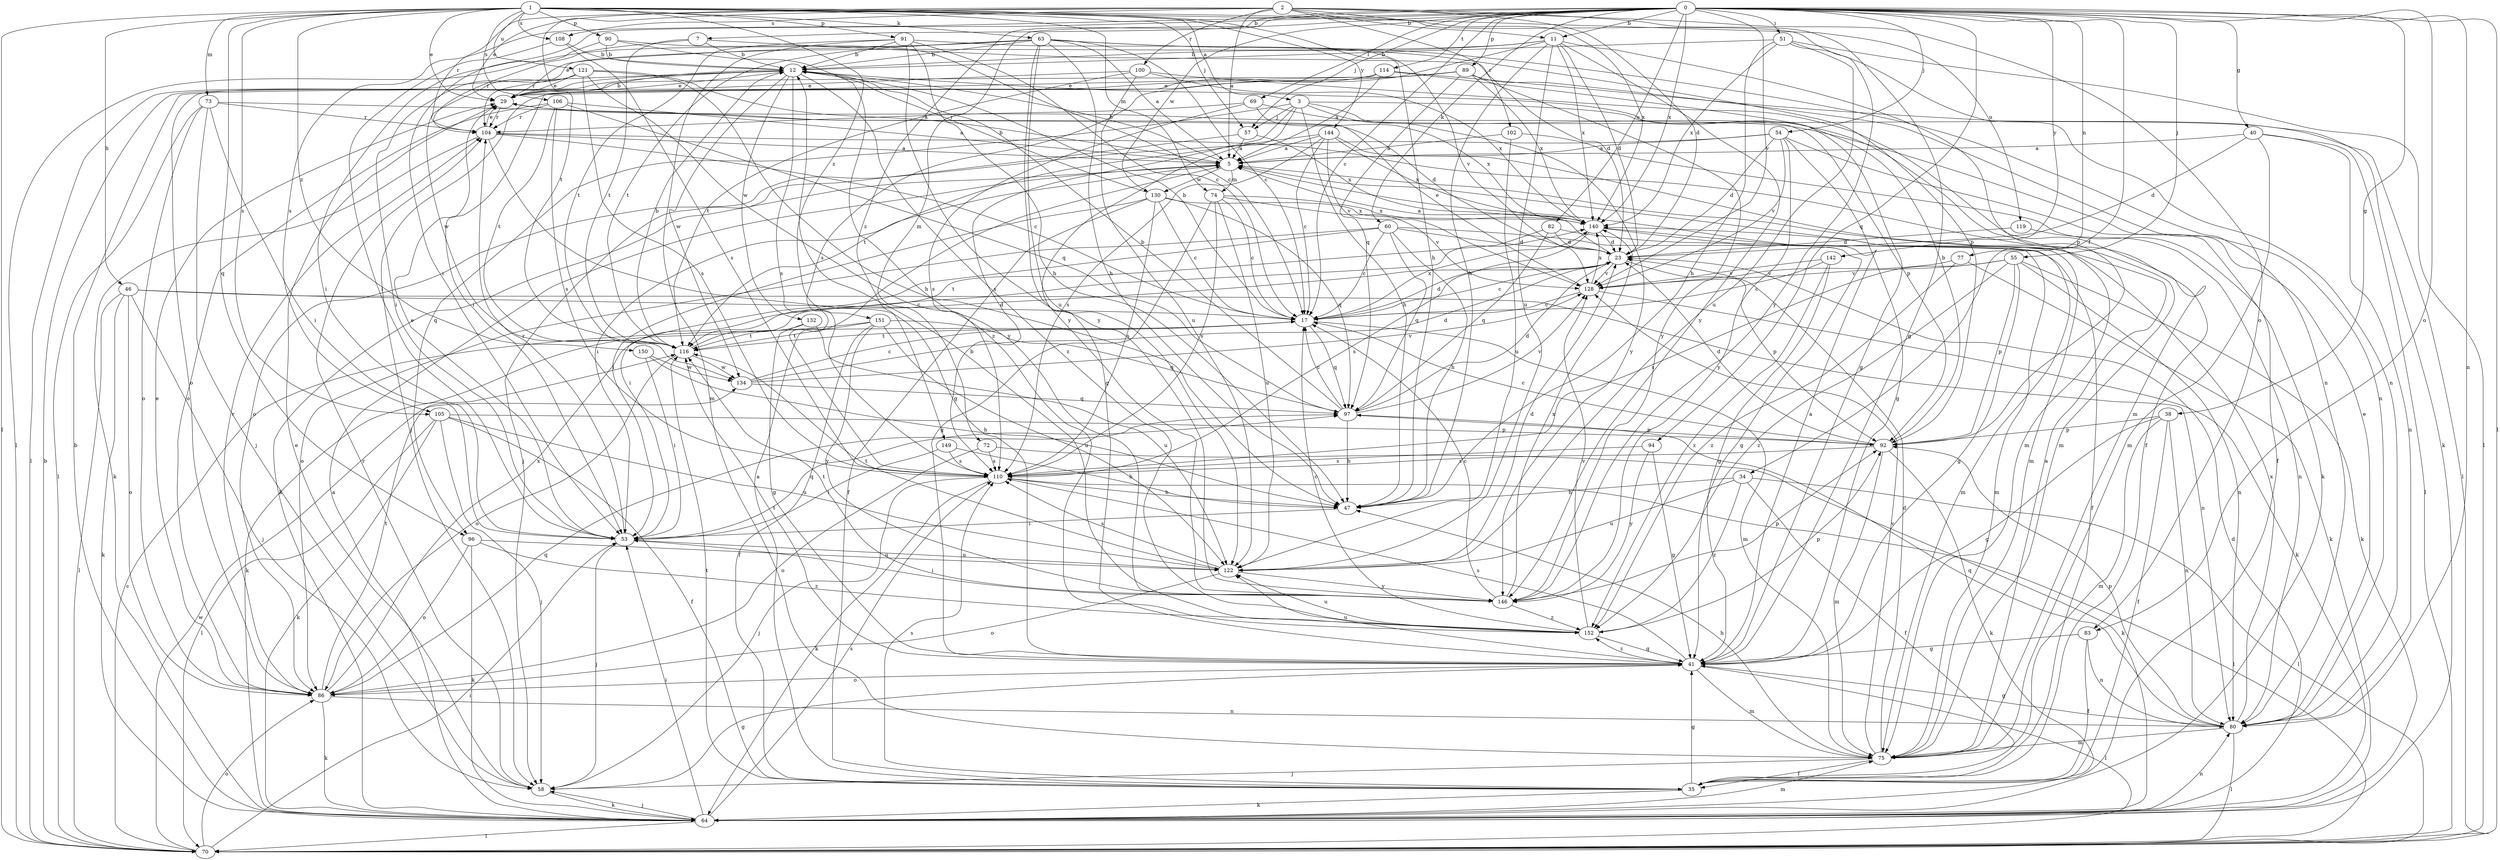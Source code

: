 strict digraph  {
0;
1;
2;
3;
5;
7;
11;
12;
17;
23;
29;
34;
35;
38;
40;
41;
46;
47;
51;
53;
54;
55;
57;
58;
60;
63;
64;
69;
70;
72;
73;
74;
75;
77;
80;
82;
83;
86;
89;
90;
91;
92;
94;
96;
97;
100;
102;
104;
105;
106;
108;
110;
114;
116;
119;
121;
122;
128;
130;
132;
134;
140;
142;
144;
146;
149;
150;
151;
152;
0 -> 7  [label=b];
0 -> 11  [label=b];
0 -> 17  [label=c];
0 -> 34  [label=f];
0 -> 38  [label=g];
0 -> 40  [label=g];
0 -> 51  [label=i];
0 -> 53  [label=i];
0 -> 54  [label=j];
0 -> 55  [label=j];
0 -> 57  [label=j];
0 -> 60  [label=k];
0 -> 69  [label=l];
0 -> 70  [label=l];
0 -> 72  [label=m];
0 -> 77  [label=n];
0 -> 80  [label=n];
0 -> 82  [label=o];
0 -> 83  [label=o];
0 -> 89  [label=p];
0 -> 94  [label=q];
0 -> 105  [label=s];
0 -> 114  [label=t];
0 -> 128  [label=v];
0 -> 130  [label=w];
0 -> 140  [label=x];
0 -> 142  [label=y];
0 -> 149  [label=z];
1 -> 3  [label=a];
1 -> 29  [label=e];
1 -> 46  [label=h];
1 -> 47  [label=h];
1 -> 57  [label=j];
1 -> 63  [label=k];
1 -> 70  [label=l];
1 -> 73  [label=m];
1 -> 74  [label=m];
1 -> 90  [label=p];
1 -> 91  [label=p];
1 -> 96  [label=q];
1 -> 105  [label=s];
1 -> 106  [label=s];
1 -> 108  [label=s];
1 -> 119  [label=u];
1 -> 121  [label=u];
1 -> 144  [label=y];
1 -> 146  [label=y];
1 -> 150  [label=z];
1 -> 151  [label=z];
2 -> 5  [label=a];
2 -> 11  [label=b];
2 -> 23  [label=d];
2 -> 29  [label=e];
2 -> 41  [label=g];
2 -> 83  [label=o];
2 -> 100  [label=r];
2 -> 102  [label=r];
2 -> 104  [label=r];
2 -> 108  [label=s];
2 -> 116  [label=t];
2 -> 140  [label=x];
3 -> 35  [label=f];
3 -> 41  [label=g];
3 -> 47  [label=h];
3 -> 57  [label=j];
3 -> 92  [label=p];
3 -> 96  [label=q];
3 -> 110  [label=s];
3 -> 146  [label=y];
5 -> 12  [label=b];
5 -> 53  [label=i];
5 -> 64  [label=k];
5 -> 74  [label=m];
5 -> 75  [label=m];
5 -> 130  [label=w];
7 -> 12  [label=b];
7 -> 23  [label=d];
7 -> 104  [label=r];
7 -> 116  [label=t];
11 -> 12  [label=b];
11 -> 23  [label=d];
11 -> 47  [label=h];
11 -> 92  [label=p];
11 -> 104  [label=r];
11 -> 110  [label=s];
11 -> 122  [label=u];
11 -> 140  [label=x];
11 -> 146  [label=y];
12 -> 29  [label=e];
12 -> 70  [label=l];
12 -> 110  [label=s];
12 -> 132  [label=w];
12 -> 134  [label=w];
12 -> 152  [label=z];
17 -> 12  [label=b];
17 -> 23  [label=d];
17 -> 75  [label=m];
17 -> 97  [label=q];
17 -> 116  [label=t];
17 -> 140  [label=x];
23 -> 5  [label=a];
23 -> 17  [label=c];
23 -> 92  [label=p];
23 -> 128  [label=v];
29 -> 12  [label=b];
29 -> 104  [label=r];
34 -> 35  [label=f];
34 -> 47  [label=h];
34 -> 70  [label=l];
34 -> 122  [label=u];
34 -> 152  [label=z];
35 -> 5  [label=a];
35 -> 41  [label=g];
35 -> 64  [label=k];
35 -> 110  [label=s];
35 -> 116  [label=t];
38 -> 35  [label=f];
38 -> 41  [label=g];
38 -> 75  [label=m];
38 -> 80  [label=n];
38 -> 92  [label=p];
40 -> 5  [label=a];
40 -> 23  [label=d];
40 -> 70  [label=l];
40 -> 75  [label=m];
40 -> 80  [label=n];
41 -> 5  [label=a];
41 -> 70  [label=l];
41 -> 75  [label=m];
41 -> 86  [label=o];
41 -> 110  [label=s];
41 -> 116  [label=t];
41 -> 122  [label=u];
41 -> 152  [label=z];
46 -> 17  [label=c];
46 -> 58  [label=j];
46 -> 64  [label=k];
46 -> 70  [label=l];
46 -> 80  [label=n];
46 -> 86  [label=o];
47 -> 53  [label=i];
51 -> 12  [label=b];
51 -> 47  [label=h];
51 -> 70  [label=l];
51 -> 80  [label=n];
51 -> 122  [label=u];
51 -> 140  [label=x];
53 -> 29  [label=e];
53 -> 58  [label=j];
53 -> 97  [label=q];
53 -> 104  [label=r];
53 -> 122  [label=u];
54 -> 5  [label=a];
54 -> 23  [label=d];
54 -> 35  [label=f];
54 -> 41  [label=g];
54 -> 86  [label=o];
54 -> 128  [label=v];
54 -> 146  [label=y];
55 -> 41  [label=g];
55 -> 64  [label=k];
55 -> 80  [label=n];
55 -> 92  [label=p];
55 -> 110  [label=s];
55 -> 128  [label=v];
55 -> 152  [label=z];
57 -> 5  [label=a];
57 -> 58  [label=j];
57 -> 140  [label=x];
58 -> 29  [label=e];
58 -> 41  [label=g];
58 -> 64  [label=k];
58 -> 104  [label=r];
60 -> 17  [label=c];
60 -> 23  [label=d];
60 -> 47  [label=h];
60 -> 53  [label=i];
60 -> 75  [label=m];
60 -> 86  [label=o];
60 -> 97  [label=q];
63 -> 5  [label=a];
63 -> 12  [label=b];
63 -> 17  [label=c];
63 -> 29  [label=e];
63 -> 47  [label=h];
63 -> 70  [label=l];
63 -> 80  [label=n];
63 -> 92  [label=p];
63 -> 116  [label=t];
63 -> 122  [label=u];
63 -> 146  [label=y];
64 -> 5  [label=a];
64 -> 12  [label=b];
64 -> 23  [label=d];
64 -> 53  [label=i];
64 -> 58  [label=j];
64 -> 70  [label=l];
64 -> 75  [label=m];
64 -> 80  [label=n];
64 -> 110  [label=s];
69 -> 70  [label=l];
69 -> 104  [label=r];
69 -> 110  [label=s];
69 -> 140  [label=x];
70 -> 12  [label=b];
70 -> 17  [label=c];
70 -> 53  [label=i];
70 -> 86  [label=o];
70 -> 134  [label=w];
72 -> 64  [label=k];
72 -> 86  [label=o];
72 -> 110  [label=s];
73 -> 23  [label=d];
73 -> 53  [label=i];
73 -> 58  [label=j];
73 -> 70  [label=l];
73 -> 86  [label=o];
73 -> 104  [label=r];
74 -> 17  [label=c];
74 -> 41  [label=g];
74 -> 110  [label=s];
74 -> 122  [label=u];
74 -> 128  [label=v];
74 -> 140  [label=x];
75 -> 5  [label=a];
75 -> 23  [label=d];
75 -> 35  [label=f];
75 -> 47  [label=h];
75 -> 58  [label=j];
75 -> 128  [label=v];
77 -> 64  [label=k];
77 -> 128  [label=v];
77 -> 152  [label=z];
80 -> 29  [label=e];
80 -> 41  [label=g];
80 -> 70  [label=l];
80 -> 75  [label=m];
80 -> 92  [label=p];
80 -> 97  [label=q];
80 -> 140  [label=x];
82 -> 23  [label=d];
82 -> 35  [label=f];
82 -> 97  [label=q];
82 -> 116  [label=t];
83 -> 35  [label=f];
83 -> 41  [label=g];
83 -> 80  [label=n];
86 -> 29  [label=e];
86 -> 64  [label=k];
86 -> 80  [label=n];
86 -> 97  [label=q];
86 -> 104  [label=r];
86 -> 116  [label=t];
86 -> 140  [label=x];
89 -> 29  [label=e];
89 -> 58  [label=j];
89 -> 80  [label=n];
89 -> 86  [label=o];
89 -> 97  [label=q];
89 -> 140  [label=x];
89 -> 146  [label=y];
90 -> 12  [label=b];
90 -> 17  [label=c];
90 -> 53  [label=i];
90 -> 152  [label=z];
91 -> 12  [label=b];
91 -> 17  [label=c];
91 -> 47  [label=h];
91 -> 75  [label=m];
91 -> 116  [label=t];
91 -> 128  [label=v];
91 -> 146  [label=y];
92 -> 12  [label=b];
92 -> 17  [label=c];
92 -> 23  [label=d];
92 -> 64  [label=k];
92 -> 75  [label=m];
92 -> 110  [label=s];
94 -> 41  [label=g];
94 -> 110  [label=s];
94 -> 146  [label=y];
96 -> 64  [label=k];
96 -> 86  [label=o];
96 -> 122  [label=u];
96 -> 152  [label=z];
97 -> 12  [label=b];
97 -> 17  [label=c];
97 -> 23  [label=d];
97 -> 47  [label=h];
97 -> 92  [label=p];
97 -> 128  [label=v];
100 -> 29  [label=e];
100 -> 75  [label=m];
100 -> 116  [label=t];
100 -> 122  [label=u];
100 -> 140  [label=x];
102 -> 5  [label=a];
102 -> 64  [label=k];
102 -> 122  [label=u];
104 -> 5  [label=a];
104 -> 17  [label=c];
104 -> 29  [label=e];
104 -> 41  [label=g];
104 -> 64  [label=k];
104 -> 75  [label=m];
105 -> 35  [label=f];
105 -> 58  [label=j];
105 -> 64  [label=k];
105 -> 70  [label=l];
105 -> 92  [label=p];
105 -> 122  [label=u];
106 -> 5  [label=a];
106 -> 86  [label=o];
106 -> 97  [label=q];
106 -> 104  [label=r];
106 -> 110  [label=s];
106 -> 116  [label=t];
108 -> 12  [label=b];
108 -> 53  [label=i];
108 -> 110  [label=s];
110 -> 47  [label=h];
110 -> 58  [label=j];
110 -> 64  [label=k];
110 -> 70  [label=l];
114 -> 5  [label=a];
114 -> 29  [label=e];
114 -> 41  [label=g];
114 -> 53  [label=i];
114 -> 64  [label=k];
116 -> 12  [label=b];
116 -> 23  [label=d];
116 -> 86  [label=o];
116 -> 134  [label=w];
119 -> 23  [label=d];
119 -> 80  [label=n];
121 -> 5  [label=a];
121 -> 29  [label=e];
121 -> 47  [label=h];
121 -> 53  [label=i];
121 -> 110  [label=s];
121 -> 134  [label=w];
121 -> 146  [label=y];
122 -> 23  [label=d];
122 -> 86  [label=o];
122 -> 110  [label=s];
122 -> 116  [label=t];
122 -> 146  [label=y];
128 -> 17  [label=c];
128 -> 29  [label=e];
128 -> 64  [label=k];
128 -> 140  [label=x];
130 -> 12  [label=b];
130 -> 17  [label=c];
130 -> 35  [label=f];
130 -> 53  [label=i];
130 -> 97  [label=q];
130 -> 110  [label=s];
130 -> 140  [label=x];
132 -> 41  [label=g];
132 -> 116  [label=t];
132 -> 122  [label=u];
134 -> 17  [label=c];
134 -> 23  [label=d];
134 -> 97  [label=q];
134 -> 128  [label=v];
140 -> 23  [label=d];
140 -> 41  [label=g];
140 -> 75  [label=m];
140 -> 110  [label=s];
142 -> 17  [label=c];
142 -> 41  [label=g];
142 -> 128  [label=v];
142 -> 152  [label=z];
144 -> 5  [label=a];
144 -> 17  [label=c];
144 -> 75  [label=m];
144 -> 110  [label=s];
144 -> 116  [label=t];
144 -> 128  [label=v];
144 -> 140  [label=x];
146 -> 17  [label=c];
146 -> 53  [label=i];
146 -> 92  [label=p];
146 -> 116  [label=t];
146 -> 140  [label=x];
146 -> 152  [label=z];
149 -> 47  [label=h];
149 -> 53  [label=i];
149 -> 110  [label=s];
150 -> 47  [label=h];
150 -> 53  [label=i];
150 -> 134  [label=w];
151 -> 35  [label=f];
151 -> 64  [label=k];
151 -> 97  [label=q];
151 -> 116  [label=t];
151 -> 122  [label=u];
151 -> 146  [label=y];
152 -> 12  [label=b];
152 -> 17  [label=c];
152 -> 41  [label=g];
152 -> 92  [label=p];
152 -> 122  [label=u];
152 -> 128  [label=v];
}
